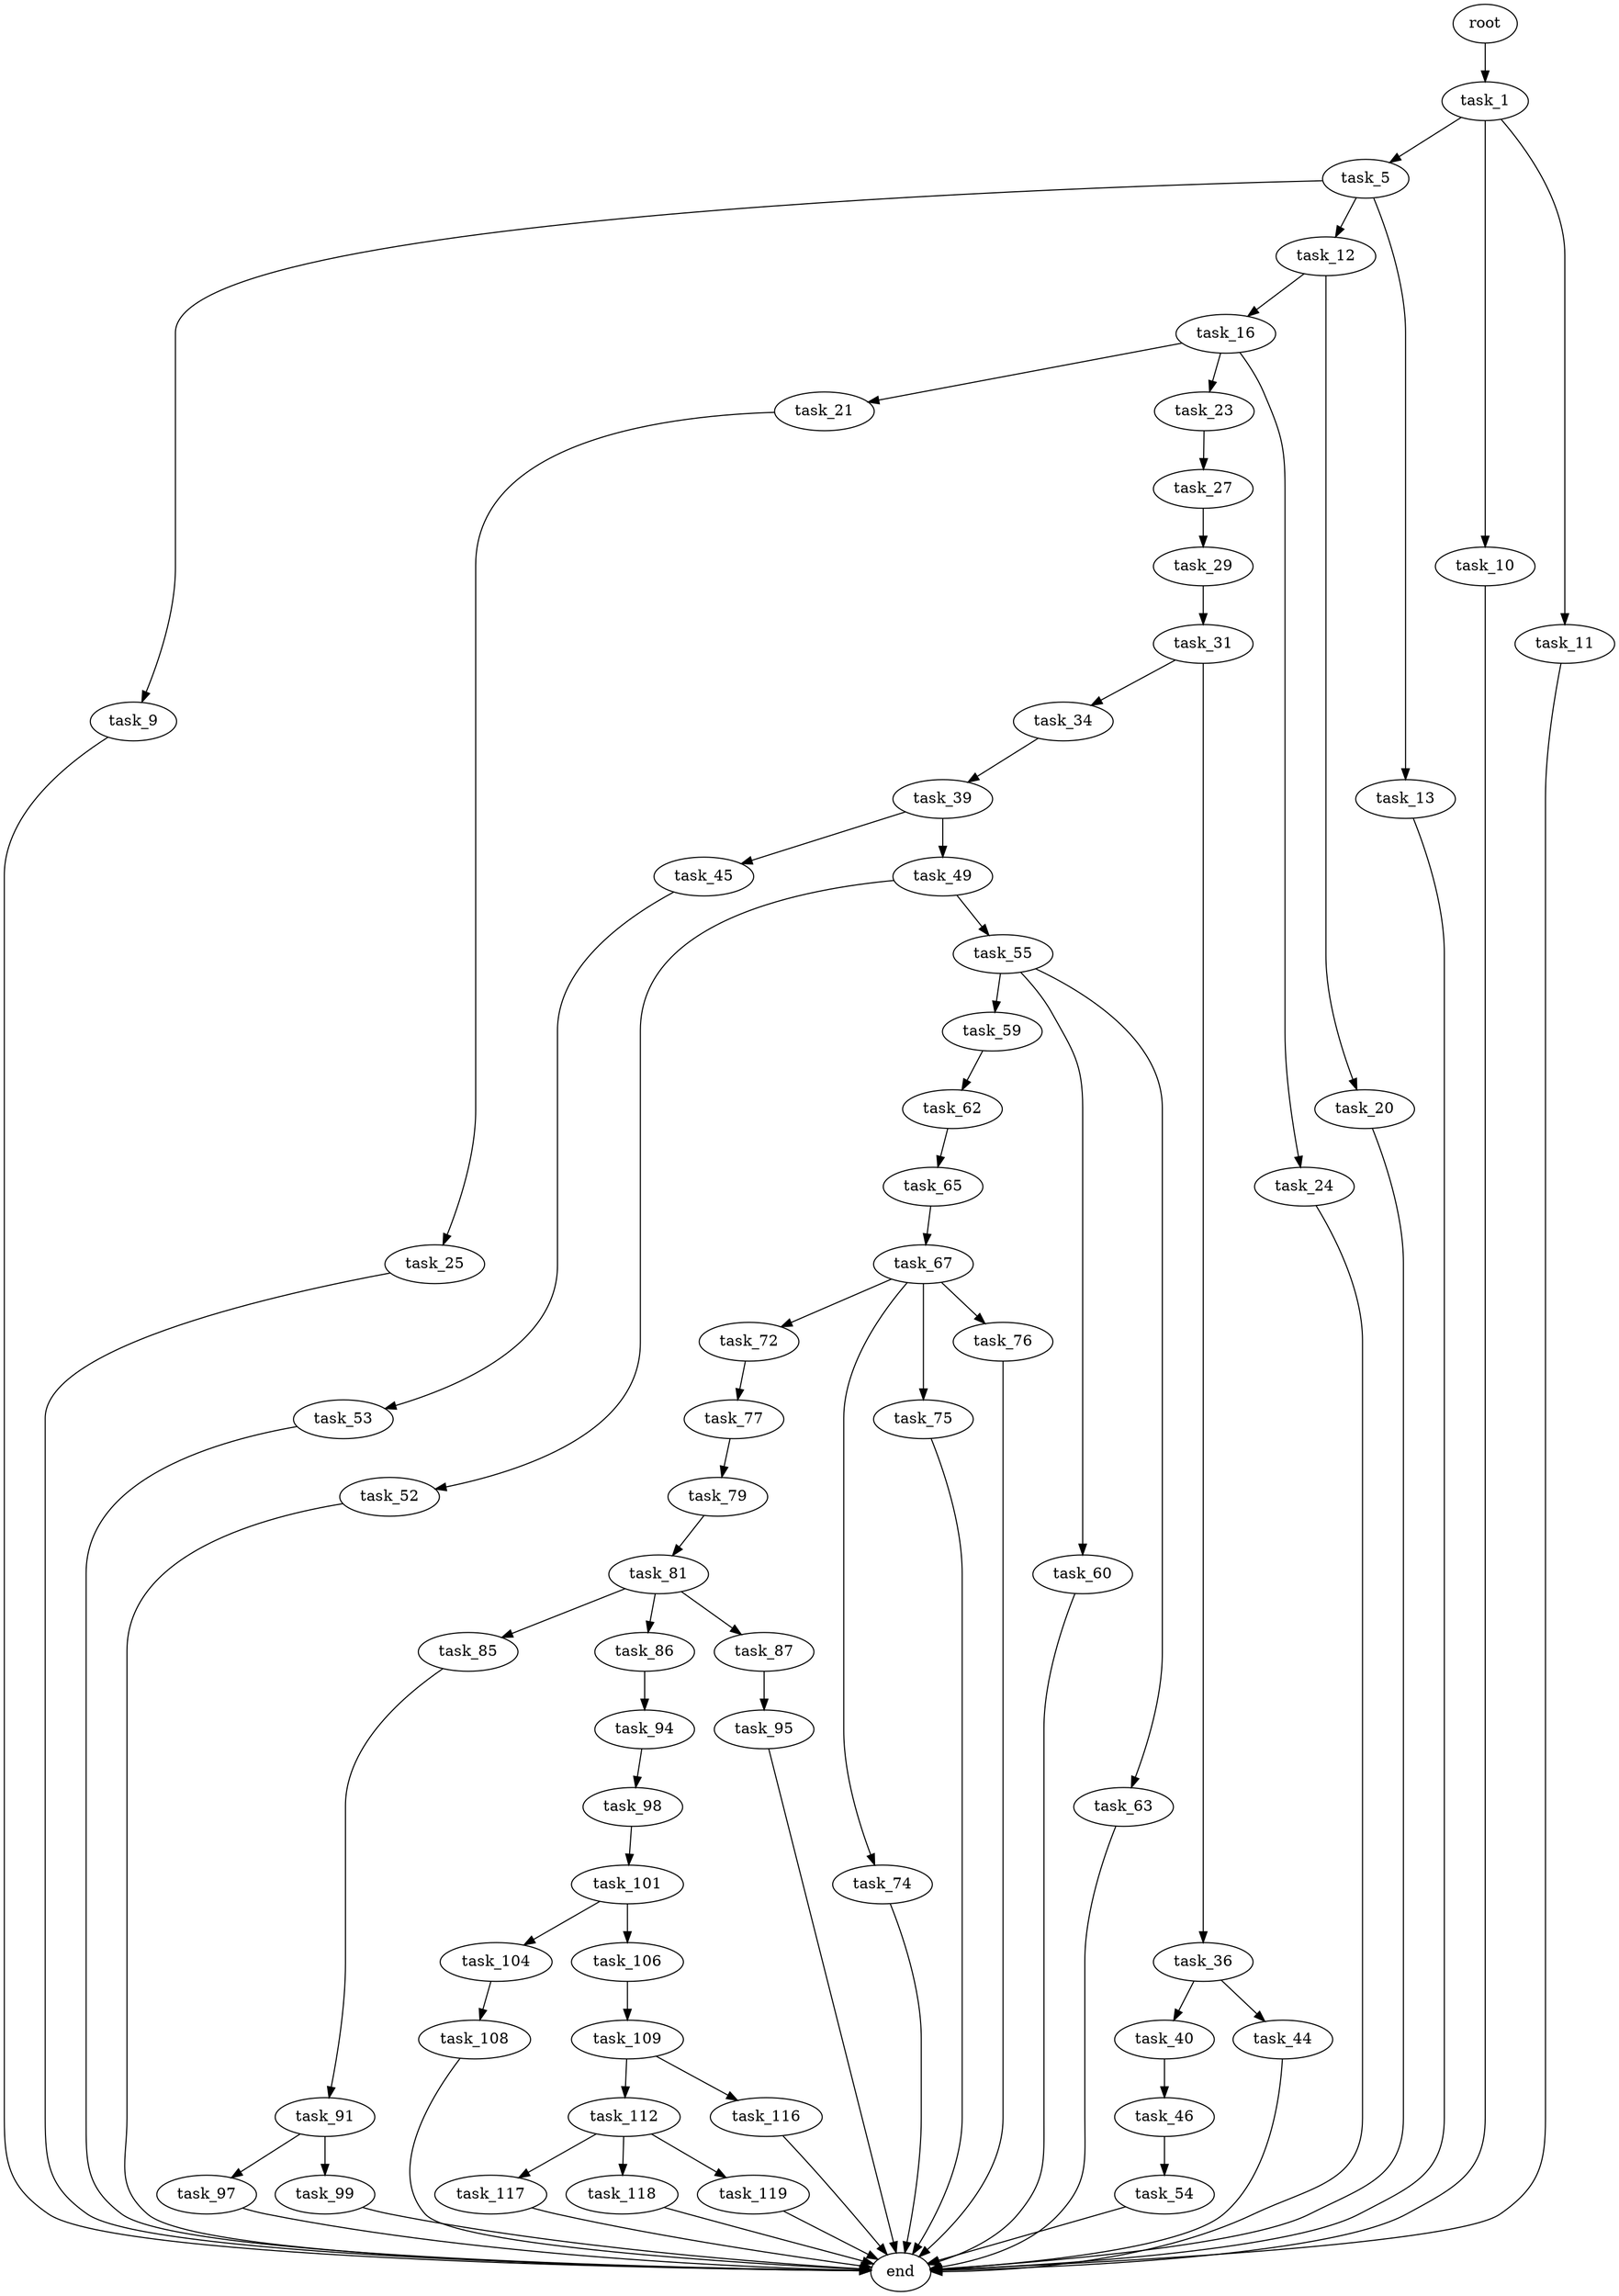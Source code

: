 digraph G {
  root [size="0.000000"];
  task_1 [size="13839267899.000000"];
  task_5 [size="8589934592.000000"];
  task_10 [size="368293445632.000000"];
  task_11 [size="25611431678.000000"];
  task_9 [size="134217728000.000000"];
  task_12 [size="194947673411.000000"];
  task_13 [size="21528641164.000000"];
  end [size="0.000000"];
  task_16 [size="4458183818.000000"];
  task_20 [size="24653738272.000000"];
  task_21 [size="2145208255.000000"];
  task_23 [size="1841304756.000000"];
  task_24 [size="8589934592.000000"];
  task_25 [size="228958529446.000000"];
  task_27 [size="412263349621.000000"];
  task_29 [size="7294958488.000000"];
  task_31 [size="194725400208.000000"];
  task_34 [size="134217728000.000000"];
  task_36 [size="17407837766.000000"];
  task_39 [size="231834338538.000000"];
  task_40 [size="358594756541.000000"];
  task_44 [size="11023002204.000000"];
  task_45 [size="28991029248.000000"];
  task_49 [size="93034408213.000000"];
  task_46 [size="496904619588.000000"];
  task_53 [size="718562382.000000"];
  task_54 [size="105732809892.000000"];
  task_52 [size="317264867393.000000"];
  task_55 [size="94701843120.000000"];
  task_59 [size="416148649090.000000"];
  task_60 [size="2235751051.000000"];
  task_63 [size="17472560380.000000"];
  task_62 [size="4192927596.000000"];
  task_65 [size="22359045832.000000"];
  task_67 [size="25668653410.000000"];
  task_72 [size="28991029248.000000"];
  task_74 [size="102044917992.000000"];
  task_75 [size="926420171435.000000"];
  task_76 [size="170870745145.000000"];
  task_77 [size="68719476736.000000"];
  task_79 [size="18326108298.000000"];
  task_81 [size="368293445632.000000"];
  task_85 [size="134217728000.000000"];
  task_86 [size="54445883796.000000"];
  task_87 [size="163682037396.000000"];
  task_91 [size="12766990016.000000"];
  task_94 [size="782757789696.000000"];
  task_95 [size="8465648894.000000"];
  task_97 [size="68719476736.000000"];
  task_99 [size="122675832737.000000"];
  task_98 [size="2284964403.000000"];
  task_101 [size="6899473218.000000"];
  task_104 [size="25617870869.000000"];
  task_106 [size="368293445632.000000"];
  task_108 [size="1747767379.000000"];
  task_109 [size="191754456204.000000"];
  task_112 [size="134217728000.000000"];
  task_116 [size="8589934592.000000"];
  task_117 [size="24964975241.000000"];
  task_118 [size="14656350695.000000"];
  task_119 [size="644640296546.000000"];

  root -> task_1 [size="1.000000"];
  task_1 -> task_5 [size="301989888.000000"];
  task_1 -> task_10 [size="301989888.000000"];
  task_1 -> task_11 [size="301989888.000000"];
  task_5 -> task_9 [size="33554432.000000"];
  task_5 -> task_12 [size="33554432.000000"];
  task_5 -> task_13 [size="33554432.000000"];
  task_10 -> end [size="1.000000"];
  task_11 -> end [size="1.000000"];
  task_9 -> end [size="1.000000"];
  task_12 -> task_16 [size="209715200.000000"];
  task_12 -> task_20 [size="209715200.000000"];
  task_13 -> end [size="1.000000"];
  task_16 -> task_21 [size="536870912.000000"];
  task_16 -> task_23 [size="536870912.000000"];
  task_16 -> task_24 [size="536870912.000000"];
  task_20 -> end [size="1.000000"];
  task_21 -> task_25 [size="134217728.000000"];
  task_23 -> task_27 [size="33554432.000000"];
  task_24 -> end [size="1.000000"];
  task_25 -> end [size="1.000000"];
  task_27 -> task_29 [size="838860800.000000"];
  task_29 -> task_31 [size="209715200.000000"];
  task_31 -> task_34 [size="134217728.000000"];
  task_31 -> task_36 [size="134217728.000000"];
  task_34 -> task_39 [size="209715200.000000"];
  task_36 -> task_40 [size="838860800.000000"];
  task_36 -> task_44 [size="838860800.000000"];
  task_39 -> task_45 [size="209715200.000000"];
  task_39 -> task_49 [size="209715200.000000"];
  task_40 -> task_46 [size="411041792.000000"];
  task_44 -> end [size="1.000000"];
  task_45 -> task_53 [size="75497472.000000"];
  task_49 -> task_52 [size="301989888.000000"];
  task_49 -> task_55 [size="301989888.000000"];
  task_46 -> task_54 [size="536870912.000000"];
  task_53 -> end [size="1.000000"];
  task_54 -> end [size="1.000000"];
  task_52 -> end [size="1.000000"];
  task_55 -> task_59 [size="134217728.000000"];
  task_55 -> task_60 [size="134217728.000000"];
  task_55 -> task_63 [size="134217728.000000"];
  task_59 -> task_62 [size="679477248.000000"];
  task_60 -> end [size="1.000000"];
  task_63 -> end [size="1.000000"];
  task_62 -> task_65 [size="75497472.000000"];
  task_65 -> task_67 [size="536870912.000000"];
  task_67 -> task_72 [size="411041792.000000"];
  task_67 -> task_74 [size="411041792.000000"];
  task_67 -> task_75 [size="411041792.000000"];
  task_67 -> task_76 [size="411041792.000000"];
  task_72 -> task_77 [size="75497472.000000"];
  task_74 -> end [size="1.000000"];
  task_75 -> end [size="1.000000"];
  task_76 -> end [size="1.000000"];
  task_77 -> task_79 [size="134217728.000000"];
  task_79 -> task_81 [size="411041792.000000"];
  task_81 -> task_85 [size="411041792.000000"];
  task_81 -> task_86 [size="411041792.000000"];
  task_81 -> task_87 [size="411041792.000000"];
  task_85 -> task_91 [size="209715200.000000"];
  task_86 -> task_94 [size="134217728.000000"];
  task_87 -> task_95 [size="134217728.000000"];
  task_91 -> task_97 [size="536870912.000000"];
  task_91 -> task_99 [size="536870912.000000"];
  task_94 -> task_98 [size="679477248.000000"];
  task_95 -> end [size="1.000000"];
  task_97 -> end [size="1.000000"];
  task_99 -> end [size="1.000000"];
  task_98 -> task_101 [size="209715200.000000"];
  task_101 -> task_104 [size="134217728.000000"];
  task_101 -> task_106 [size="134217728.000000"];
  task_104 -> task_108 [size="838860800.000000"];
  task_106 -> task_109 [size="411041792.000000"];
  task_108 -> end [size="1.000000"];
  task_109 -> task_112 [size="134217728.000000"];
  task_109 -> task_116 [size="134217728.000000"];
  task_112 -> task_117 [size="209715200.000000"];
  task_112 -> task_118 [size="209715200.000000"];
  task_112 -> task_119 [size="209715200.000000"];
  task_116 -> end [size="1.000000"];
  task_117 -> end [size="1.000000"];
  task_118 -> end [size="1.000000"];
  task_119 -> end [size="1.000000"];
}
